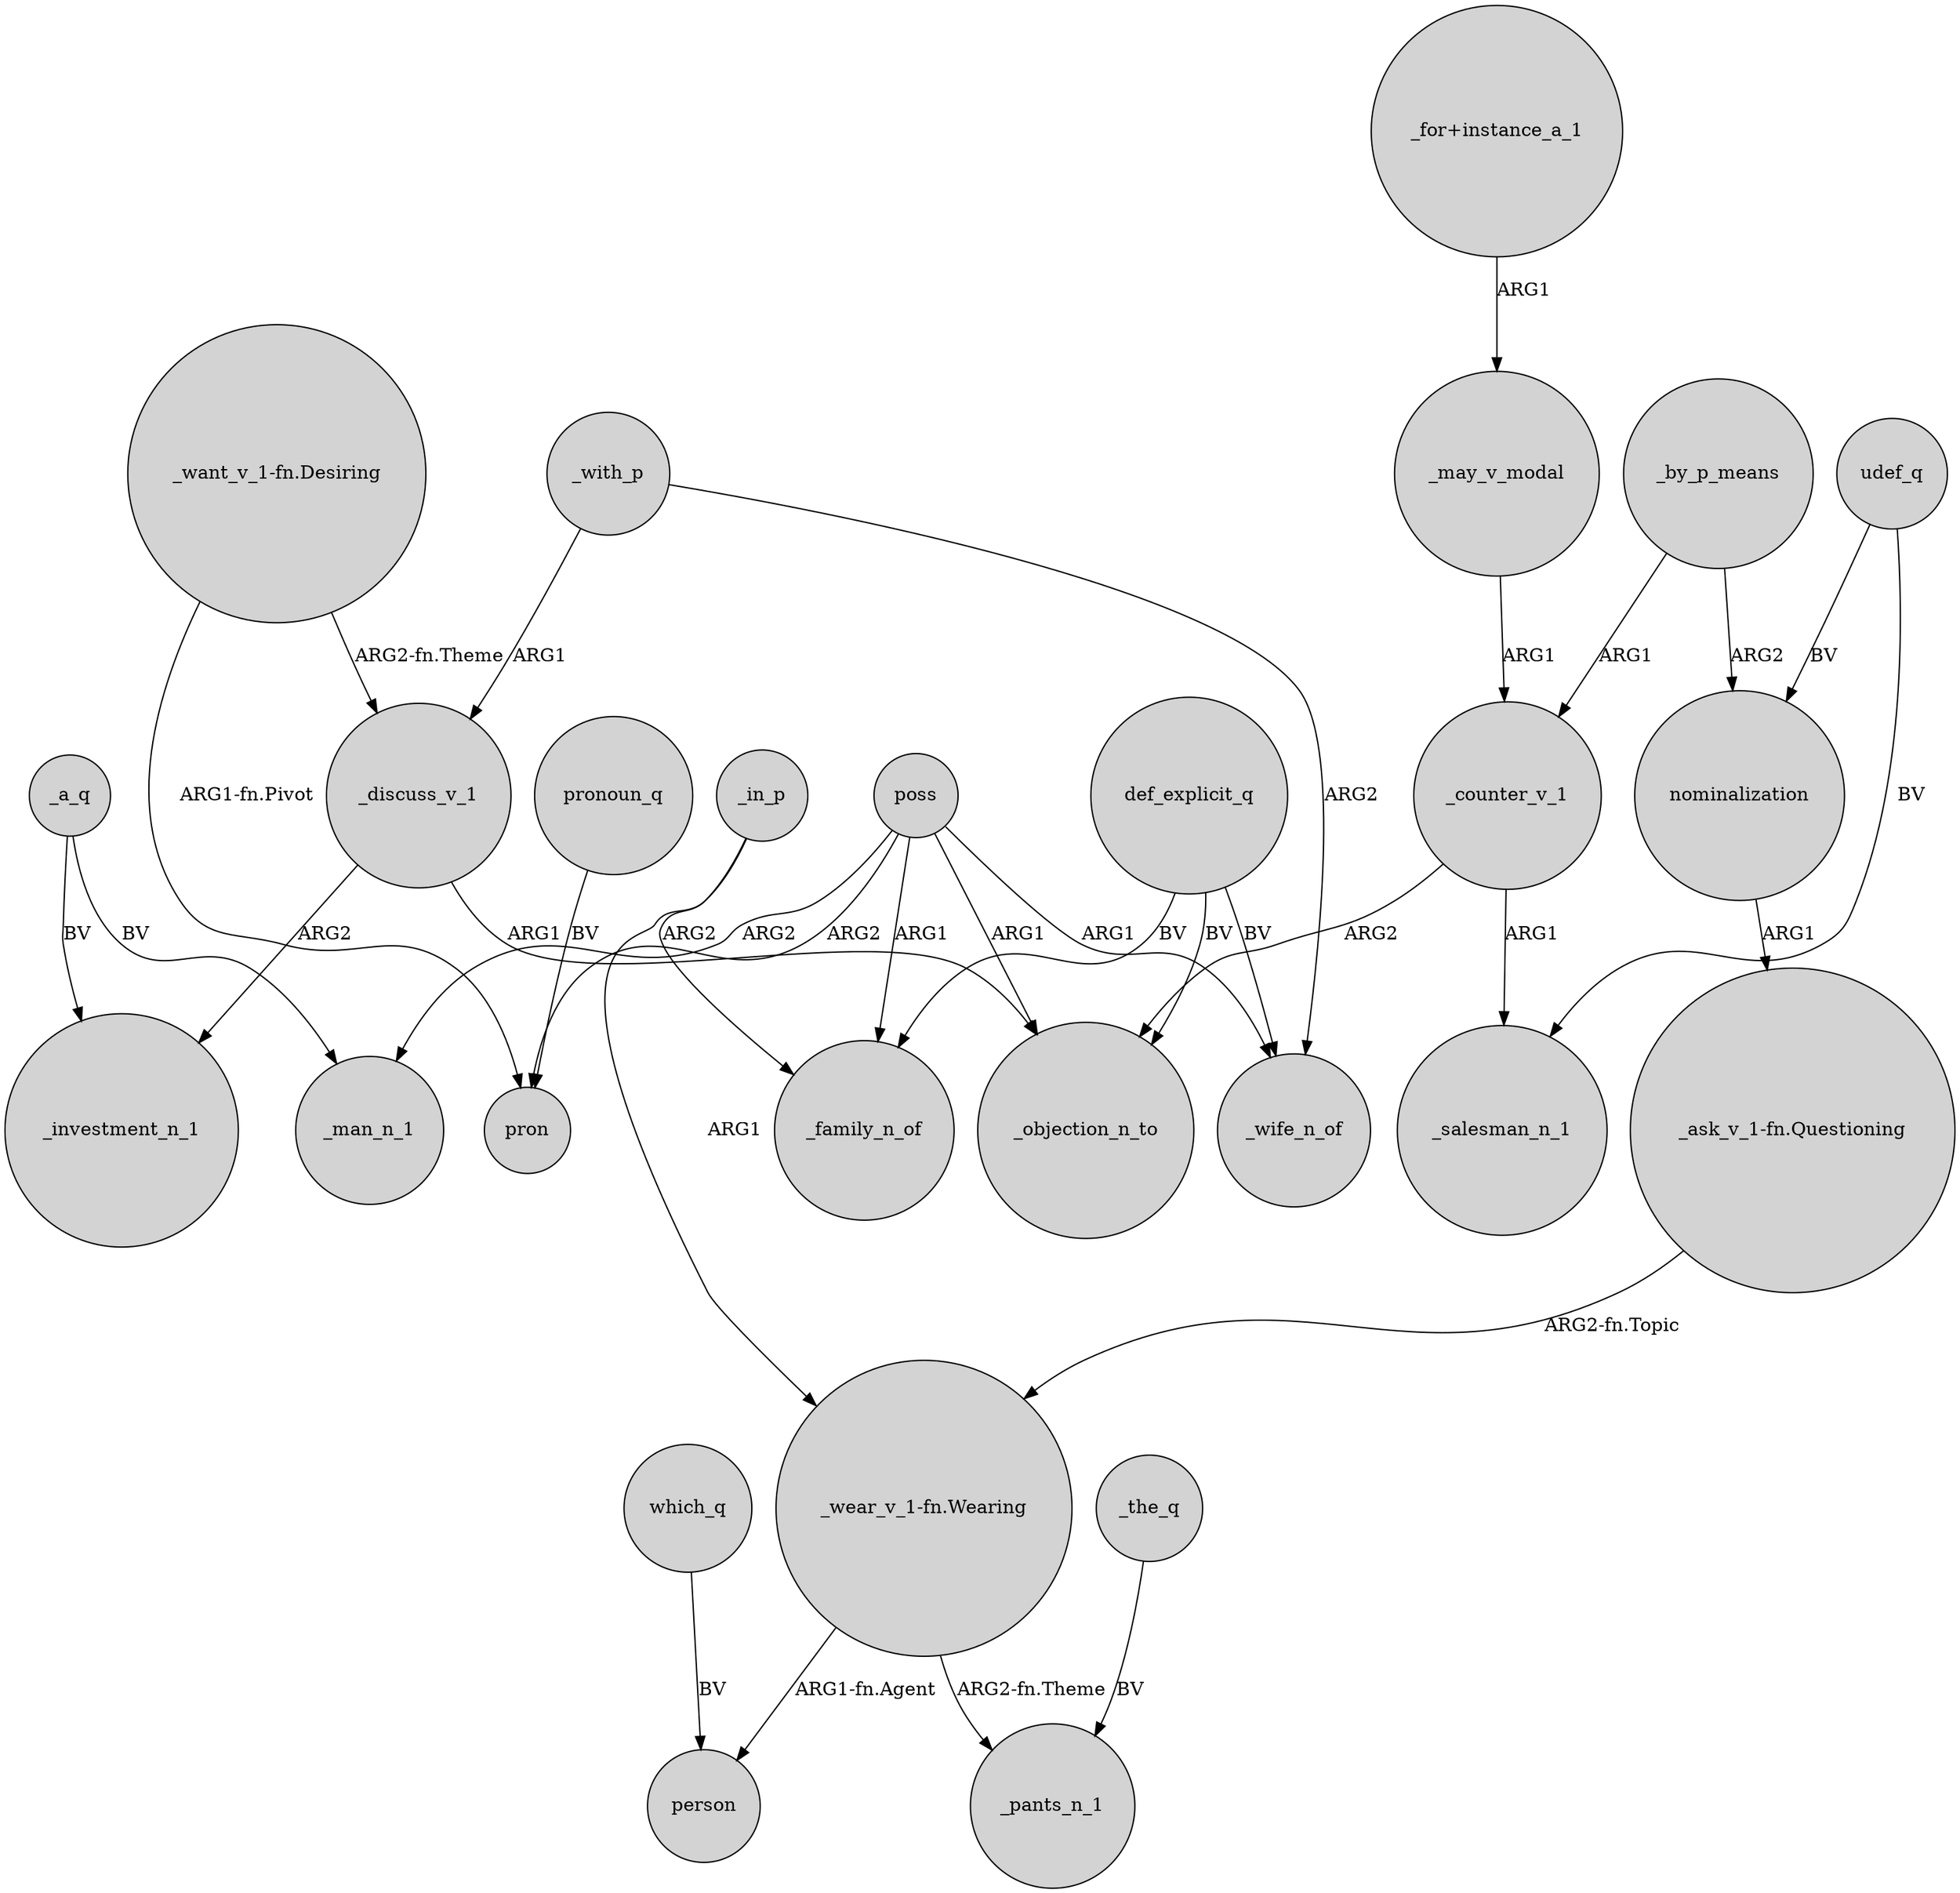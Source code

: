 digraph {
	node [shape=circle style=filled]
	_discuss_v_1 -> _investment_n_1 [label=ARG2]
	_by_p_means -> nominalization [label=ARG2]
	poss -> pron [label=ARG2]
	_in_p -> _family_n_of [label=ARG2]
	"_want_v_1-fn.Desiring" -> _discuss_v_1 [label="ARG2-fn.Theme"]
	def_explicit_q -> _wife_n_of [label=BV]
	_counter_v_1 -> _objection_n_to [label=ARG2]
	"_for+instance_a_1" -> _may_v_modal [label=ARG1]
	udef_q -> _salesman_n_1 [label=BV]
	"_want_v_1-fn.Desiring" -> pron [label="ARG1-fn.Pivot"]
	poss -> _wife_n_of [label=ARG1]
	poss -> _family_n_of [label=ARG1]
	_may_v_modal -> _counter_v_1 [label=ARG1]
	pronoun_q -> pron [label=BV]
	def_explicit_q -> _objection_n_to [label=BV]
	nominalization -> "_ask_v_1-fn.Questioning" [label=ARG1]
	which_q -> person [label=BV]
	"_ask_v_1-fn.Questioning" -> "_wear_v_1-fn.Wearing" [label="ARG2-fn.Topic"]
	_a_q -> _investment_n_1 [label=BV]
	_the_q -> _pants_n_1 [label=BV]
	_a_q -> _man_n_1 [label=BV]
	_with_p -> _wife_n_of [label=ARG2]
	poss -> _objection_n_to [label=ARG1]
	poss -> _man_n_1 [label=ARG2]
	udef_q -> nominalization [label=BV]
	"_wear_v_1-fn.Wearing" -> person [label="ARG1-fn.Agent"]
	_counter_v_1 -> _salesman_n_1 [label=ARG1]
	_by_p_means -> _counter_v_1 [label=ARG1]
	_discuss_v_1 -> _objection_n_to [label=ARG1]
	_in_p -> "_wear_v_1-fn.Wearing" [label=ARG1]
	def_explicit_q -> _family_n_of [label=BV]
	_with_p -> _discuss_v_1 [label=ARG1]
	"_wear_v_1-fn.Wearing" -> _pants_n_1 [label="ARG2-fn.Theme"]
}
